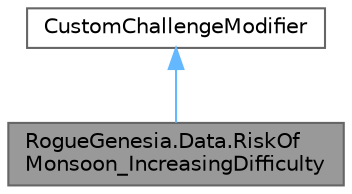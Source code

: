 digraph "RogueGenesia.Data.RiskOfMonsoon_IncreasingDifficulty"
{
 // LATEX_PDF_SIZE
  bgcolor="transparent";
  edge [fontname=Helvetica,fontsize=10,labelfontname=Helvetica,labelfontsize=10];
  node [fontname=Helvetica,fontsize=10,shape=box,height=0.2,width=0.4];
  Node1 [label="RogueGenesia.Data.RiskOf\lMonsoon_IncreasingDifficulty",height=0.2,width=0.4,color="gray40", fillcolor="grey60", style="filled", fontcolor="black",tooltip=" "];
  Node2 -> Node1 [dir="back",color="steelblue1",style="solid"];
  Node2 [label="CustomChallengeModifier",height=0.2,width=0.4,color="gray40", fillcolor="white", style="filled",URL="$class_rogue_genesia_1_1_data_1_1_custom_challenge_modifier.html",tooltip=" "];
}

